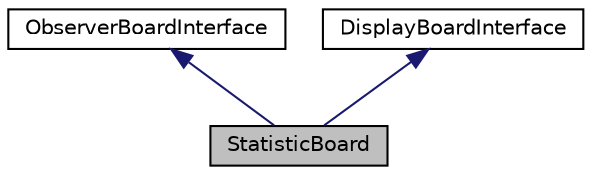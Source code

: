 digraph "StatisticBoard"
{
  edge [fontname="Helvetica",fontsize="10",labelfontname="Helvetica",labelfontsize="10"];
  node [fontname="Helvetica",fontsize="10",shape=record];
  Node1 [label="StatisticBoard",height=0.2,width=0.4,color="black", fillcolor="grey75", style="filled", fontcolor="black"];
  Node2 -> Node1 [dir="back",color="midnightblue",fontsize="10",style="solid",fontname="Helvetica"];
  Node2 [label="ObserverBoardInterface",height=0.2,width=0.4,color="black", fillcolor="white", style="filled",URL="$classObserverBoardInterface.html"];
  Node3 -> Node1 [dir="back",color="midnightblue",fontsize="10",style="solid",fontname="Helvetica"];
  Node3 [label="DisplayBoardInterface",height=0.2,width=0.4,color="black", fillcolor="white", style="filled",URL="$classDisplayBoardInterface.html"];
}
